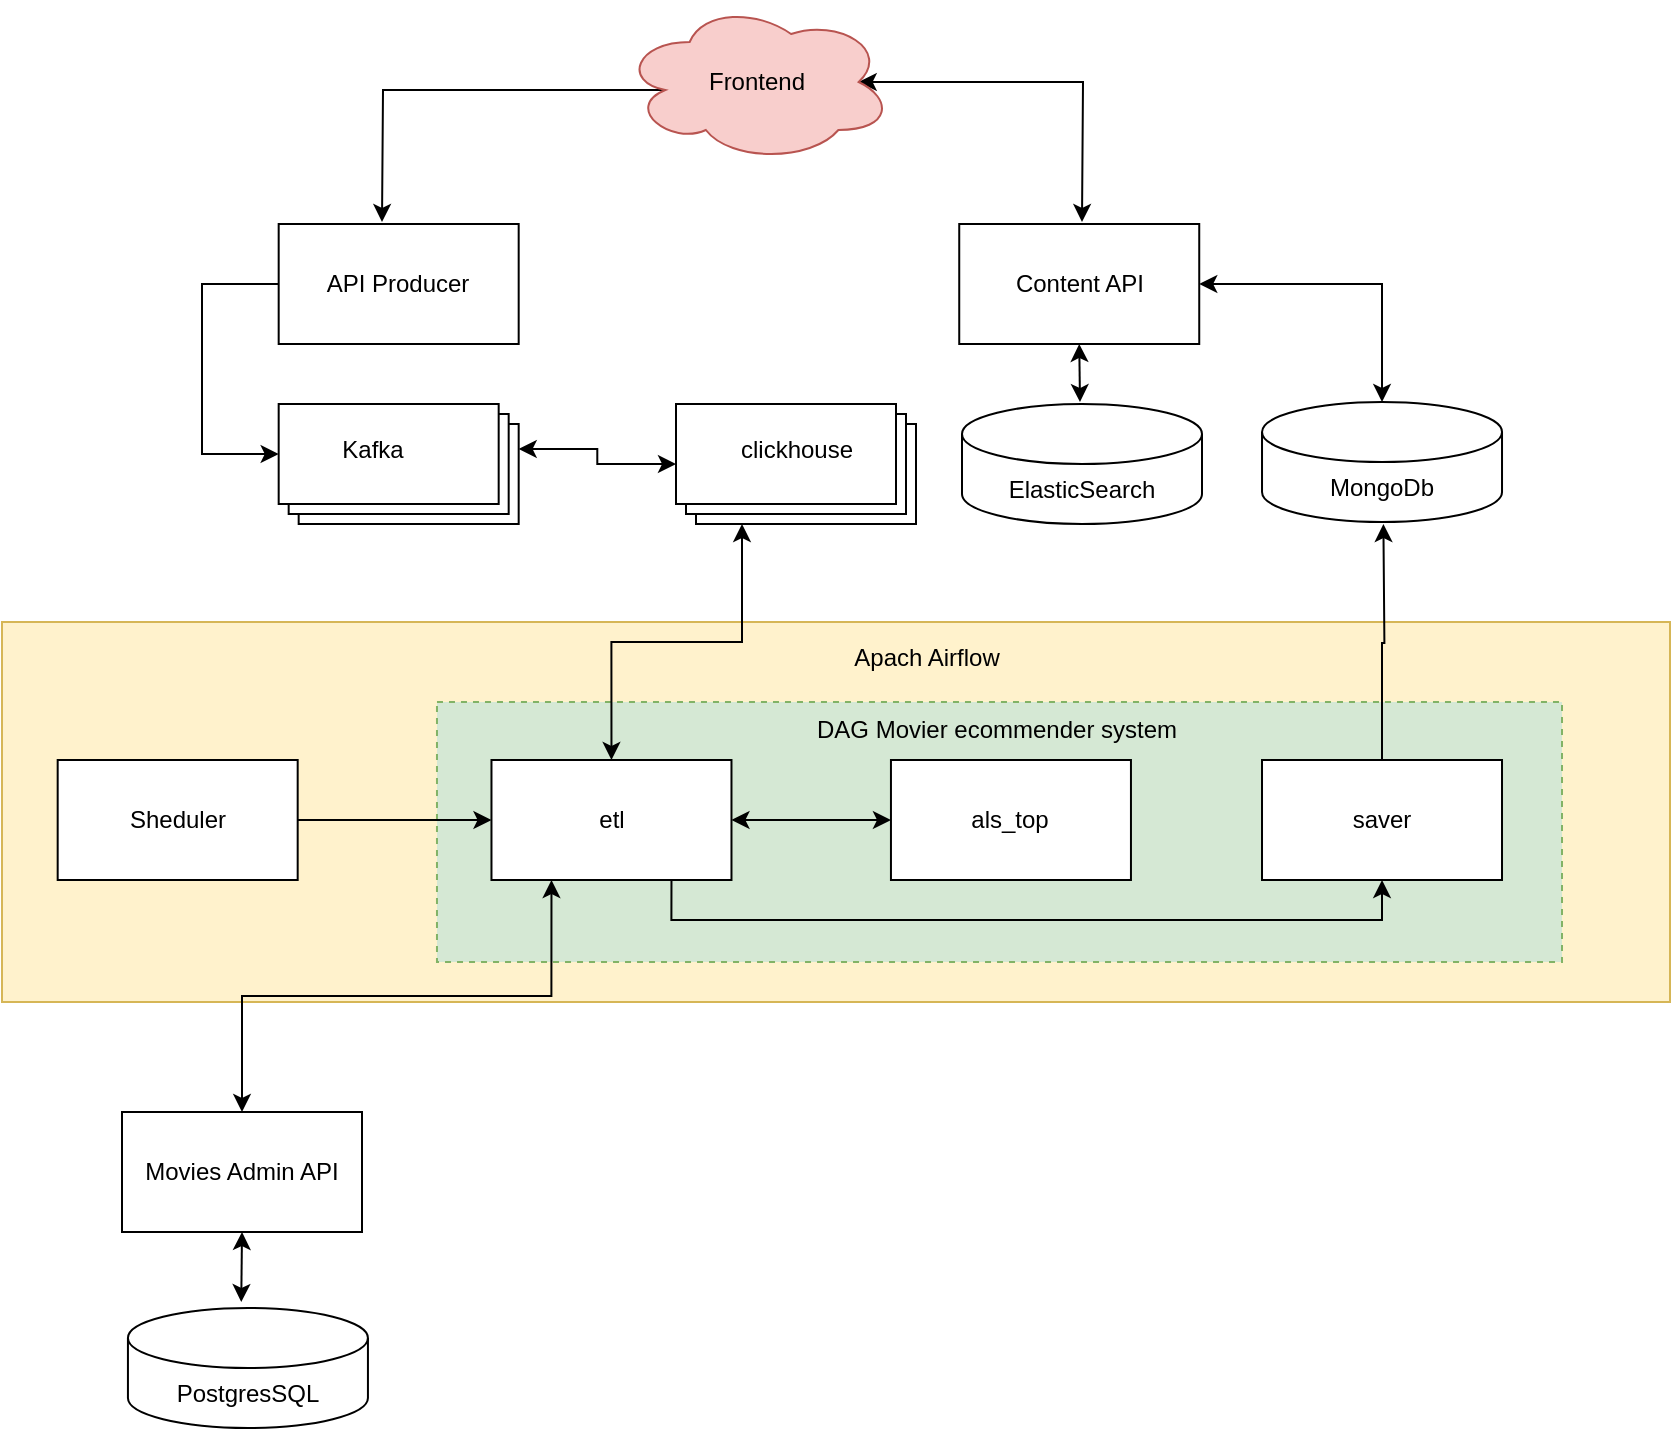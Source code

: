 <mxfile version="20.8.18" type="device"><diagram name="Page-1" id="mg7rvOluohRG5sQvqtEC"><mxGraphModel dx="2261" dy="768" grid="1" gridSize="10" guides="1" tooltips="1" connect="1" arrows="1" fold="1" page="1" pageScale="1" pageWidth="827" pageHeight="1169" math="0" shadow="0"><root><mxCell id="0"/><mxCell id="1" parent="0"/><mxCell id="Q3Elj4kSzfIql7BzFC3O-54" style="edgeStyle=orthogonalEdgeStyle;rounded=0;orthogonalLoop=1;jettySize=auto;html=1;exitX=0.16;exitY=0.55;exitDx=0;exitDy=0;exitPerimeter=0;startArrow=none;startFill=0;" parent="1" source="Q3Elj4kSzfIql7BzFC3O-1" edge="1"><mxGeometry relative="1" as="geometry"><mxPoint x="-10" y="110" as="targetPoint"/></mxGeometry></mxCell><mxCell id="Q3Elj4kSzfIql7BzFC3O-71" style="edgeStyle=orthogonalEdgeStyle;rounded=0;orthogonalLoop=1;jettySize=auto;html=1;exitX=0.875;exitY=0.5;exitDx=0;exitDy=0;exitPerimeter=0;startArrow=classic;startFill=1;" parent="1" source="Q3Elj4kSzfIql7BzFC3O-1" edge="1"><mxGeometry relative="1" as="geometry"><mxPoint x="340" y="110" as="targetPoint"/></mxGeometry></mxCell><mxCell id="Q3Elj4kSzfIql7BzFC3O-1" value="Frontend" style="ellipse;shape=cloud;whiteSpace=wrap;html=1;fillColor=#f8cecc;strokeColor=#b85450;" parent="1" vertex="1"><mxGeometry x="110" width="135.26" height="80" as="geometry"/></mxCell><mxCell id="Q3Elj4kSzfIql7BzFC3O-56" style="edgeStyle=orthogonalEdgeStyle;rounded=0;orthogonalLoop=1;jettySize=auto;html=1;exitX=0;exitY=0.5;exitDx=0;exitDy=0;entryX=0;entryY=0;entryDx=0;entryDy=25;entryPerimeter=0;startArrow=none;startFill=0;" parent="1" source="Q3Elj4kSzfIql7BzFC3O-2" target="Q3Elj4kSzfIql7BzFC3O-4" edge="1"><mxGeometry relative="1" as="geometry"><Array as="points"><mxPoint x="-100" y="141"/><mxPoint x="-100" y="226"/></Array></mxGeometry></mxCell><mxCell id="Q3Elj4kSzfIql7BzFC3O-2" value="API Producer" style="rounded=0;whiteSpace=wrap;html=1;" parent="1" vertex="1"><mxGeometry x="-61.66" y="111" width="120" height="60" as="geometry"/></mxCell><mxCell id="Q3Elj4kSzfIql7BzFC3O-7" value="" style="group" parent="1" vertex="1" connectable="0"><mxGeometry x="-61.66" y="201" width="120" height="60" as="geometry"/></mxCell><mxCell id="Q3Elj4kSzfIql7BzFC3O-4" value="" style="verticalLabelPosition=bottom;verticalAlign=top;html=1;shape=mxgraph.basic.layered_rect;dx=10;outlineConnect=0;whiteSpace=wrap;" parent="Q3Elj4kSzfIql7BzFC3O-7" vertex="1"><mxGeometry width="120.0" height="60" as="geometry"/></mxCell><mxCell id="Q3Elj4kSzfIql7BzFC3O-6" value="Kafka" style="text;html=1;align=center;verticalAlign=middle;resizable=0;points=[];autosize=1;strokeColor=none;fillColor=none;rounded=0;" parent="Q3Elj4kSzfIql7BzFC3O-7" vertex="1"><mxGeometry x="21.6" y="8" width="50" height="30" as="geometry"/></mxCell><mxCell id="Q3Elj4kSzfIql7BzFC3O-8" value="" style="group" parent="1" vertex="1" connectable="0"><mxGeometry x="137" y="201" width="120" height="60" as="geometry"/></mxCell><mxCell id="Q3Elj4kSzfIql7BzFC3O-9" value="" style="verticalLabelPosition=bottom;verticalAlign=top;html=1;shape=mxgraph.basic.layered_rect;dx=10;outlineConnect=0;whiteSpace=wrap;" parent="Q3Elj4kSzfIql7BzFC3O-8" vertex="1"><mxGeometry width="120.0" height="60" as="geometry"/></mxCell><mxCell id="Q3Elj4kSzfIql7BzFC3O-10" value="clickhouse" style="text;html=1;align=center;verticalAlign=middle;resizable=0;points=[];autosize=1;strokeColor=none;fillColor=none;rounded=0;" parent="Q3Elj4kSzfIql7BzFC3O-8" vertex="1"><mxGeometry x="20" y="8" width="80" height="30" as="geometry"/></mxCell><mxCell id="Q3Elj4kSzfIql7BzFC3O-70" style="edgeStyle=orthogonalEdgeStyle;rounded=0;orthogonalLoop=1;jettySize=auto;html=1;exitX=0.5;exitY=1;exitDx=0;exitDy=0;startArrow=classic;startFill=1;" parent="1" source="Q3Elj4kSzfIql7BzFC3O-29" edge="1"><mxGeometry relative="1" as="geometry"><mxPoint x="-80.37" y="650" as="targetPoint"/></mxGeometry></mxCell><mxCell id="Q3Elj4kSzfIql7BzFC3O-29" value="Movies Admin API" style="whiteSpace=wrap;html=1;" parent="1" vertex="1"><mxGeometry x="-140" y="555" width="120" height="60" as="geometry"/></mxCell><mxCell id="Q3Elj4kSzfIql7BzFC3O-63" style="edgeStyle=orthogonalEdgeStyle;rounded=0;orthogonalLoop=1;jettySize=auto;html=1;exitX=1;exitY=0.5;exitDx=0;exitDy=0;startArrow=classic;startFill=1;entryX=0.5;entryY=0;entryDx=0;entryDy=0;entryPerimeter=0;" parent="1" source="Q3Elj4kSzfIql7BzFC3O-30" target="Q3Elj4kSzfIql7BzFC3O-66" edge="1"><mxGeometry relative="1" as="geometry"><mxPoint x="490" y="190" as="targetPoint"/></mxGeometry></mxCell><mxCell id="Q3Elj4kSzfIql7BzFC3O-65" style="edgeStyle=orthogonalEdgeStyle;rounded=0;orthogonalLoop=1;jettySize=auto;html=1;exitX=0.5;exitY=1;exitDx=0;exitDy=0;startArrow=classic;startFill=1;" parent="1" source="Q3Elj4kSzfIql7BzFC3O-30" edge="1"><mxGeometry relative="1" as="geometry"><mxPoint x="339" y="200" as="targetPoint"/></mxGeometry></mxCell><mxCell id="Q3Elj4kSzfIql7BzFC3O-30" value="Content API" style="whiteSpace=wrap;html=1;" parent="1" vertex="1"><mxGeometry x="278.62" y="111" width="120" height="60" as="geometry"/></mxCell><mxCell id="Q3Elj4kSzfIql7BzFC3O-26" value="" style="rounded=0;whiteSpace=wrap;html=1;fillColor=#fff2cc;strokeColor=#d6b656;" parent="1" vertex="1"><mxGeometry x="-200" y="310" width="834" height="190" as="geometry"/></mxCell><mxCell id="Q3Elj4kSzfIql7BzFC3O-3" value="Sheduler" style="rounded=0;whiteSpace=wrap;html=1;" parent="1" vertex="1"><mxGeometry x="-172.162" y="379" width="120" height="60" as="geometry"/></mxCell><mxCell id="Q3Elj4kSzfIql7BzFC3O-27" value="Apach Airflow" style="text;html=1;align=center;verticalAlign=middle;resizable=0;points=[];autosize=1;strokeColor=none;fillColor=none;" parent="1" vertex="1"><mxGeometry x="211.625" y="313" width="100" height="30" as="geometry"/></mxCell><mxCell id="Q3Elj4kSzfIql7BzFC3O-22" value="" style="rounded=0;whiteSpace=wrap;html=1;dashed=1;fillColor=#d5e8d4;strokeColor=#82b366;" parent="1" vertex="1"><mxGeometry x="17.49" y="350" width="562.51" height="130" as="geometry"/></mxCell><mxCell id="Q3Elj4kSzfIql7BzFC3O-49" style="edgeStyle=orthogonalEdgeStyle;rounded=0;orthogonalLoop=1;jettySize=auto;html=1;exitX=1;exitY=0.5;exitDx=0;exitDy=0;entryX=0;entryY=0.5;entryDx=0;entryDy=0;startArrow=classic;startFill=1;" parent="1" source="Q3Elj4kSzfIql7BzFC3O-20" target="Q3Elj4kSzfIql7BzFC3O-21" edge="1"><mxGeometry relative="1" as="geometry"/></mxCell><mxCell id="Q3Elj4kSzfIql7BzFC3O-59" style="edgeStyle=orthogonalEdgeStyle;rounded=0;orthogonalLoop=1;jettySize=auto;html=1;exitX=0.5;exitY=0;exitDx=0;exitDy=0;startArrow=classic;startFill=1;" parent="1" source="Q3Elj4kSzfIql7BzFC3O-20" target="Q3Elj4kSzfIql7BzFC3O-9" edge="1"><mxGeometry relative="1" as="geometry"><Array as="points"><mxPoint x="105" y="320"/><mxPoint x="170" y="320"/></Array></mxGeometry></mxCell><mxCell id="Q3Elj4kSzfIql7BzFC3O-60" style="edgeStyle=orthogonalEdgeStyle;rounded=0;orthogonalLoop=1;jettySize=auto;html=1;exitX=0.25;exitY=1;exitDx=0;exitDy=0;entryX=0.5;entryY=0;entryDx=0;entryDy=0;startArrow=classic;startFill=1;" parent="1" source="Q3Elj4kSzfIql7BzFC3O-20" target="Q3Elj4kSzfIql7BzFC3O-29" edge="1"><mxGeometry relative="1" as="geometry"/></mxCell><mxCell id="Q3Elj4kSzfIql7BzFC3O-61" style="edgeStyle=orthogonalEdgeStyle;rounded=0;orthogonalLoop=1;jettySize=auto;html=1;exitX=0.75;exitY=1;exitDx=0;exitDy=0;entryX=0.5;entryY=1;entryDx=0;entryDy=0;startArrow=none;startFill=0;" parent="1" source="Q3Elj4kSzfIql7BzFC3O-20" target="Q3Elj4kSzfIql7BzFC3O-45" edge="1"><mxGeometry relative="1" as="geometry"/></mxCell><mxCell id="Q3Elj4kSzfIql7BzFC3O-20" value="etl" style="rounded=0;whiteSpace=wrap;html=1;" parent="1" vertex="1"><mxGeometry x="44.738" y="379" width="120" height="60" as="geometry"/></mxCell><mxCell id="Q3Elj4kSzfIql7BzFC3O-21" value="als_top" style="rounded=0;whiteSpace=wrap;html=1;" parent="1" vertex="1"><mxGeometry x="244.475" y="379" width="120" height="60" as="geometry"/></mxCell><mxCell id="Q3Elj4kSzfIql7BzFC3O-23" value="DAG Movier ecommender system" style="text;html=1;align=center;verticalAlign=middle;resizable=0;points=[];autosize=1;strokeColor=none;fillColor=none;" parent="1" vertex="1"><mxGeometry x="196.988" y="349" width="200" height="30" as="geometry"/></mxCell><mxCell id="Q3Elj4kSzfIql7BzFC3O-62" style="edgeStyle=orthogonalEdgeStyle;rounded=0;orthogonalLoop=1;jettySize=auto;html=1;exitX=0.5;exitY=0;exitDx=0;exitDy=0;startArrow=none;startFill=0;" parent="1" source="Q3Elj4kSzfIql7BzFC3O-45" edge="1"><mxGeometry relative="1" as="geometry"><mxPoint x="490.7" y="261" as="targetPoint"/></mxGeometry></mxCell><mxCell id="Q3Elj4kSzfIql7BzFC3O-45" value="saver" style="rounded=0;whiteSpace=wrap;html=1;" parent="1" vertex="1"><mxGeometry x="430.005" y="379" width="120" height="60" as="geometry"/></mxCell><mxCell id="Q3Elj4kSzfIql7BzFC3O-40" style="edgeStyle=orthogonalEdgeStyle;rounded=0;orthogonalLoop=1;jettySize=auto;html=1;exitX=1;exitY=0.5;exitDx=0;exitDy=0;entryX=0;entryY=0.5;entryDx=0;entryDy=0;startArrow=none;startFill=0;" parent="1" source="Q3Elj4kSzfIql7BzFC3O-3" target="Q3Elj4kSzfIql7BzFC3O-20" edge="1"><mxGeometry relative="1" as="geometry"/></mxCell><mxCell id="Q3Elj4kSzfIql7BzFC3O-57" style="edgeStyle=orthogonalEdgeStyle;rounded=0;orthogonalLoop=1;jettySize=auto;html=1;exitX=0;exitY=0;exitDx=120.0;exitDy=22.5;exitPerimeter=0;startArrow=classic;startFill=1;" parent="1" source="Q3Elj4kSzfIql7BzFC3O-4" target="Q3Elj4kSzfIql7BzFC3O-9" edge="1"><mxGeometry relative="1" as="geometry"/></mxCell><mxCell id="Q3Elj4kSzfIql7BzFC3O-66" value="MongoDb" style="shape=cylinder3;whiteSpace=wrap;html=1;boundedLbl=1;backgroundOutline=1;size=15;" parent="1" vertex="1"><mxGeometry x="430.01" y="200" width="120" height="60" as="geometry"/></mxCell><mxCell id="Q3Elj4kSzfIql7BzFC3O-67" value="ElasticSearch" style="shape=cylinder3;whiteSpace=wrap;html=1;boundedLbl=1;backgroundOutline=1;size=15;" parent="1" vertex="1"><mxGeometry x="280" y="201" width="120" height="60" as="geometry"/></mxCell><mxCell id="Q3Elj4kSzfIql7BzFC3O-68" value="PostgresSQL" style="shape=cylinder3;whiteSpace=wrap;html=1;boundedLbl=1;backgroundOutline=1;size=15;" parent="1" vertex="1"><mxGeometry x="-137.03" y="653" width="120" height="60" as="geometry"/></mxCell></root></mxGraphModel></diagram></mxfile>